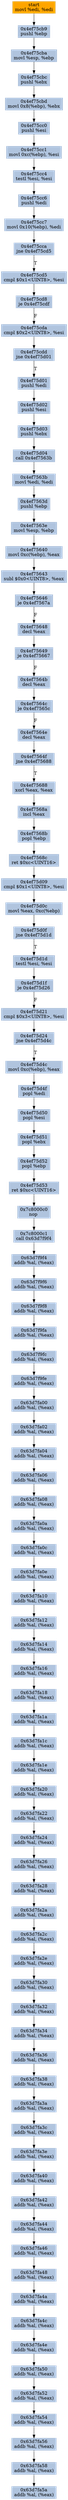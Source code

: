 digraph G {
node[shape=rectangle,style=filled,fillcolor=lightsteelblue,color=lightsteelblue]
bgcolor="transparent"
a0x4ef75cb7movl_edi_edi[label="start\nmovl %edi, %edi",color="lightgrey",fillcolor="orange"];
a0x4ef75cb9pushl_ebp[label="0x4ef75cb9\npushl %ebp"];
a0x4ef75cbamovl_esp_ebp[label="0x4ef75cba\nmovl %esp, %ebp"];
a0x4ef75cbcpushl_ebx[label="0x4ef75cbc\npushl %ebx"];
a0x4ef75cbdmovl_0x8ebp__ebx[label="0x4ef75cbd\nmovl 0x8(%ebp), %ebx"];
a0x4ef75cc0pushl_esi[label="0x4ef75cc0\npushl %esi"];
a0x4ef75cc1movl_0xcebp__esi[label="0x4ef75cc1\nmovl 0xc(%ebp), %esi"];
a0x4ef75cc4testl_esi_esi[label="0x4ef75cc4\ntestl %esi, %esi"];
a0x4ef75cc6pushl_edi[label="0x4ef75cc6\npushl %edi"];
a0x4ef75cc7movl_0x10ebp__edi[label="0x4ef75cc7\nmovl 0x10(%ebp), %edi"];
a0x4ef75ccajne_0x4ef75cd5[label="0x4ef75cca\njne 0x4ef75cd5"];
a0x4ef75cd5cmpl_0x1UINT8_esi[label="0x4ef75cd5\ncmpl $0x1<UINT8>, %esi"];
a0x4ef75cd8je_0x4ef75cdf[label="0x4ef75cd8\nje 0x4ef75cdf"];
a0x4ef75cdacmpl_0x2UINT8_esi[label="0x4ef75cda\ncmpl $0x2<UINT8>, %esi"];
a0x4ef75cddjne_0x4ef75d01[label="0x4ef75cdd\njne 0x4ef75d01"];
a0x4ef75d01pushl_edi[label="0x4ef75d01\npushl %edi"];
a0x4ef75d02pushl_esi[label="0x4ef75d02\npushl %esi"];
a0x4ef75d03pushl_ebx[label="0x4ef75d03\npushl %ebx"];
a0x4ef75d04call_0x4ef7563b[label="0x4ef75d04\ncall 0x4ef7563b"];
a0x4ef7563bmovl_edi_edi[label="0x4ef7563b\nmovl %edi, %edi"];
a0x4ef7563dpushl_ebp[label="0x4ef7563d\npushl %ebp"];
a0x4ef7563emovl_esp_ebp[label="0x4ef7563e\nmovl %esp, %ebp"];
a0x4ef75640movl_0xcebp__eax[label="0x4ef75640\nmovl 0xc(%ebp), %eax"];
a0x4ef75643subl_0x0UINT8_eax[label="0x4ef75643\nsubl $0x0<UINT8>, %eax"];
a0x4ef75646je_0x4ef7567a[label="0x4ef75646\nje 0x4ef7567a"];
a0x4ef75648decl_eax[label="0x4ef75648\ndecl %eax"];
a0x4ef75649je_0x4ef75667[label="0x4ef75649\nje 0x4ef75667"];
a0x4ef7564bdecl_eax[label="0x4ef7564b\ndecl %eax"];
a0x4ef7564cje_0x4ef7565c[label="0x4ef7564c\nje 0x4ef7565c"];
a0x4ef7564edecl_eax[label="0x4ef7564e\ndecl %eax"];
a0x4ef7564fjne_0x4ef75688[label="0x4ef7564f\njne 0x4ef75688"];
a0x4ef75688xorl_eax_eax[label="0x4ef75688\nxorl %eax, %eax"];
a0x4ef7568aincl_eax[label="0x4ef7568a\nincl %eax"];
a0x4ef7568bpopl_ebp[label="0x4ef7568b\npopl %ebp"];
a0x4ef7568cret_0xcUINT16[label="0x4ef7568c\nret $0xc<UINT16>"];
a0x4ef75d09cmpl_0x1UINT8_esi[label="0x4ef75d09\ncmpl $0x1<UINT8>, %esi"];
a0x4ef75d0cmovl_eax_0xcebp_[label="0x4ef75d0c\nmovl %eax, 0xc(%ebp)"];
a0x4ef75d0fjne_0x4ef75d1d[label="0x4ef75d0f\njne 0x4ef75d1d"];
a0x4ef75d1dtestl_esi_esi[label="0x4ef75d1d\ntestl %esi, %esi"];
a0x4ef75d1fje_0x4ef75d26[label="0x4ef75d1f\nje 0x4ef75d26"];
a0x4ef75d21cmpl_0x3UINT8_esi[label="0x4ef75d21\ncmpl $0x3<UINT8>, %esi"];
a0x4ef75d24jne_0x4ef75d4c[label="0x4ef75d24\njne 0x4ef75d4c"];
a0x4ef75d4cmovl_0xcebp__eax[label="0x4ef75d4c\nmovl 0xc(%ebp), %eax"];
a0x4ef75d4fpopl_edi[label="0x4ef75d4f\npopl %edi"];
a0x4ef75d50popl_esi[label="0x4ef75d50\npopl %esi"];
a0x4ef75d51popl_ebx[label="0x4ef75d51\npopl %ebx"];
a0x4ef75d52popl_ebp[label="0x4ef75d52\npopl %ebp"];
a0x4ef75d53ret_0xcUINT16[label="0x4ef75d53\nret $0xc<UINT16>"];
a0x7c8000c0nop_[label="0x7c8000c0\nnop "];
a0x7c8000c1call_0x63d7f9f4[label="0x7c8000c1\ncall 0x63d7f9f4"];
a0x63d7f9f4addb_al_eax_[label="0x63d7f9f4\naddb %al, (%eax)"];
a0x63d7f9f6addb_al_eax_[label="0x63d7f9f6\naddb %al, (%eax)"];
a0x63d7f9f8addb_al_eax_[label="0x63d7f9f8\naddb %al, (%eax)"];
a0x63d7f9faaddb_al_eax_[label="0x63d7f9fa\naddb %al, (%eax)"];
a0x63d7f9fcaddb_al_eax_[label="0x63d7f9fc\naddb %al, (%eax)"];
a0x63d7f9feaddb_al_eax_[label="0x63d7f9fe\naddb %al, (%eax)"];
a0x63d7fa00addb_al_eax_[label="0x63d7fa00\naddb %al, (%eax)"];
a0x63d7fa02addb_al_eax_[label="0x63d7fa02\naddb %al, (%eax)"];
a0x63d7fa04addb_al_eax_[label="0x63d7fa04\naddb %al, (%eax)"];
a0x63d7fa06addb_al_eax_[label="0x63d7fa06\naddb %al, (%eax)"];
a0x63d7fa08addb_al_eax_[label="0x63d7fa08\naddb %al, (%eax)"];
a0x63d7fa0aaddb_al_eax_[label="0x63d7fa0a\naddb %al, (%eax)"];
a0x63d7fa0caddb_al_eax_[label="0x63d7fa0c\naddb %al, (%eax)"];
a0x63d7fa0eaddb_al_eax_[label="0x63d7fa0e\naddb %al, (%eax)"];
a0x63d7fa10addb_al_eax_[label="0x63d7fa10\naddb %al, (%eax)"];
a0x63d7fa12addb_al_eax_[label="0x63d7fa12\naddb %al, (%eax)"];
a0x63d7fa14addb_al_eax_[label="0x63d7fa14\naddb %al, (%eax)"];
a0x63d7fa16addb_al_eax_[label="0x63d7fa16\naddb %al, (%eax)"];
a0x63d7fa18addb_al_eax_[label="0x63d7fa18\naddb %al, (%eax)"];
a0x63d7fa1aaddb_al_eax_[label="0x63d7fa1a\naddb %al, (%eax)"];
a0x63d7fa1caddb_al_eax_[label="0x63d7fa1c\naddb %al, (%eax)"];
a0x63d7fa1eaddb_al_eax_[label="0x63d7fa1e\naddb %al, (%eax)"];
a0x63d7fa20addb_al_eax_[label="0x63d7fa20\naddb %al, (%eax)"];
a0x63d7fa22addb_al_eax_[label="0x63d7fa22\naddb %al, (%eax)"];
a0x63d7fa24addb_al_eax_[label="0x63d7fa24\naddb %al, (%eax)"];
a0x63d7fa26addb_al_eax_[label="0x63d7fa26\naddb %al, (%eax)"];
a0x63d7fa28addb_al_eax_[label="0x63d7fa28\naddb %al, (%eax)"];
a0x63d7fa2aaddb_al_eax_[label="0x63d7fa2a\naddb %al, (%eax)"];
a0x63d7fa2caddb_al_eax_[label="0x63d7fa2c\naddb %al, (%eax)"];
a0x63d7fa2eaddb_al_eax_[label="0x63d7fa2e\naddb %al, (%eax)"];
a0x63d7fa30addb_al_eax_[label="0x63d7fa30\naddb %al, (%eax)"];
a0x63d7fa32addb_al_eax_[label="0x63d7fa32\naddb %al, (%eax)"];
a0x63d7fa34addb_al_eax_[label="0x63d7fa34\naddb %al, (%eax)"];
a0x63d7fa36addb_al_eax_[label="0x63d7fa36\naddb %al, (%eax)"];
a0x63d7fa38addb_al_eax_[label="0x63d7fa38\naddb %al, (%eax)"];
a0x63d7fa3aaddb_al_eax_[label="0x63d7fa3a\naddb %al, (%eax)"];
a0x63d7fa3caddb_al_eax_[label="0x63d7fa3c\naddb %al, (%eax)"];
a0x63d7fa3eaddb_al_eax_[label="0x63d7fa3e\naddb %al, (%eax)"];
a0x63d7fa40addb_al_eax_[label="0x63d7fa40\naddb %al, (%eax)"];
a0x63d7fa42addb_al_eax_[label="0x63d7fa42\naddb %al, (%eax)"];
a0x63d7fa44addb_al_eax_[label="0x63d7fa44\naddb %al, (%eax)"];
a0x63d7fa46addb_al_eax_[label="0x63d7fa46\naddb %al, (%eax)"];
a0x63d7fa48addb_al_eax_[label="0x63d7fa48\naddb %al, (%eax)"];
a0x63d7fa4aaddb_al_eax_[label="0x63d7fa4a\naddb %al, (%eax)"];
a0x63d7fa4caddb_al_eax_[label="0x63d7fa4c\naddb %al, (%eax)"];
a0x63d7fa4eaddb_al_eax_[label="0x63d7fa4e\naddb %al, (%eax)"];
a0x63d7fa50addb_al_eax_[label="0x63d7fa50\naddb %al, (%eax)"];
a0x63d7fa52addb_al_eax_[label="0x63d7fa52\naddb %al, (%eax)"];
a0x63d7fa54addb_al_eax_[label="0x63d7fa54\naddb %al, (%eax)"];
a0x63d7fa56addb_al_eax_[label="0x63d7fa56\naddb %al, (%eax)"];
a0x63d7fa58addb_al_eax_[label="0x63d7fa58\naddb %al, (%eax)"];
a0x63d7fa5aaddb_al_eax_[label="0x63d7fa5a\naddb %al, (%eax)"];
a0x4ef75cb7movl_edi_edi -> a0x4ef75cb9pushl_ebp [color="#000000"];
a0x4ef75cb9pushl_ebp -> a0x4ef75cbamovl_esp_ebp [color="#000000"];
a0x4ef75cbamovl_esp_ebp -> a0x4ef75cbcpushl_ebx [color="#000000"];
a0x4ef75cbcpushl_ebx -> a0x4ef75cbdmovl_0x8ebp__ebx [color="#000000"];
a0x4ef75cbdmovl_0x8ebp__ebx -> a0x4ef75cc0pushl_esi [color="#000000"];
a0x4ef75cc0pushl_esi -> a0x4ef75cc1movl_0xcebp__esi [color="#000000"];
a0x4ef75cc1movl_0xcebp__esi -> a0x4ef75cc4testl_esi_esi [color="#000000"];
a0x4ef75cc4testl_esi_esi -> a0x4ef75cc6pushl_edi [color="#000000"];
a0x4ef75cc6pushl_edi -> a0x4ef75cc7movl_0x10ebp__edi [color="#000000"];
a0x4ef75cc7movl_0x10ebp__edi -> a0x4ef75ccajne_0x4ef75cd5 [color="#000000"];
a0x4ef75ccajne_0x4ef75cd5 -> a0x4ef75cd5cmpl_0x1UINT8_esi [color="#000000",label="T"];
a0x4ef75cd5cmpl_0x1UINT8_esi -> a0x4ef75cd8je_0x4ef75cdf [color="#000000"];
a0x4ef75cd8je_0x4ef75cdf -> a0x4ef75cdacmpl_0x2UINT8_esi [color="#000000",label="F"];
a0x4ef75cdacmpl_0x2UINT8_esi -> a0x4ef75cddjne_0x4ef75d01 [color="#000000"];
a0x4ef75cddjne_0x4ef75d01 -> a0x4ef75d01pushl_edi [color="#000000",label="T"];
a0x4ef75d01pushl_edi -> a0x4ef75d02pushl_esi [color="#000000"];
a0x4ef75d02pushl_esi -> a0x4ef75d03pushl_ebx [color="#000000"];
a0x4ef75d03pushl_ebx -> a0x4ef75d04call_0x4ef7563b [color="#000000"];
a0x4ef75d04call_0x4ef7563b -> a0x4ef7563bmovl_edi_edi [color="#000000"];
a0x4ef7563bmovl_edi_edi -> a0x4ef7563dpushl_ebp [color="#000000"];
a0x4ef7563dpushl_ebp -> a0x4ef7563emovl_esp_ebp [color="#000000"];
a0x4ef7563emovl_esp_ebp -> a0x4ef75640movl_0xcebp__eax [color="#000000"];
a0x4ef75640movl_0xcebp__eax -> a0x4ef75643subl_0x0UINT8_eax [color="#000000"];
a0x4ef75643subl_0x0UINT8_eax -> a0x4ef75646je_0x4ef7567a [color="#000000"];
a0x4ef75646je_0x4ef7567a -> a0x4ef75648decl_eax [color="#000000",label="F"];
a0x4ef75648decl_eax -> a0x4ef75649je_0x4ef75667 [color="#000000"];
a0x4ef75649je_0x4ef75667 -> a0x4ef7564bdecl_eax [color="#000000",label="F"];
a0x4ef7564bdecl_eax -> a0x4ef7564cje_0x4ef7565c [color="#000000"];
a0x4ef7564cje_0x4ef7565c -> a0x4ef7564edecl_eax [color="#000000",label="F"];
a0x4ef7564edecl_eax -> a0x4ef7564fjne_0x4ef75688 [color="#000000"];
a0x4ef7564fjne_0x4ef75688 -> a0x4ef75688xorl_eax_eax [color="#000000",label="T"];
a0x4ef75688xorl_eax_eax -> a0x4ef7568aincl_eax [color="#000000"];
a0x4ef7568aincl_eax -> a0x4ef7568bpopl_ebp [color="#000000"];
a0x4ef7568bpopl_ebp -> a0x4ef7568cret_0xcUINT16 [color="#000000"];
a0x4ef7568cret_0xcUINT16 -> a0x4ef75d09cmpl_0x1UINT8_esi [color="#000000"];
a0x4ef75d09cmpl_0x1UINT8_esi -> a0x4ef75d0cmovl_eax_0xcebp_ [color="#000000"];
a0x4ef75d0cmovl_eax_0xcebp_ -> a0x4ef75d0fjne_0x4ef75d1d [color="#000000"];
a0x4ef75d0fjne_0x4ef75d1d -> a0x4ef75d1dtestl_esi_esi [color="#000000",label="T"];
a0x4ef75d1dtestl_esi_esi -> a0x4ef75d1fje_0x4ef75d26 [color="#000000"];
a0x4ef75d1fje_0x4ef75d26 -> a0x4ef75d21cmpl_0x3UINT8_esi [color="#000000",label="F"];
a0x4ef75d21cmpl_0x3UINT8_esi -> a0x4ef75d24jne_0x4ef75d4c [color="#000000"];
a0x4ef75d24jne_0x4ef75d4c -> a0x4ef75d4cmovl_0xcebp__eax [color="#000000",label="T"];
a0x4ef75d4cmovl_0xcebp__eax -> a0x4ef75d4fpopl_edi [color="#000000"];
a0x4ef75d4fpopl_edi -> a0x4ef75d50popl_esi [color="#000000"];
a0x4ef75d50popl_esi -> a0x4ef75d51popl_ebx [color="#000000"];
a0x4ef75d51popl_ebx -> a0x4ef75d52popl_ebp [color="#000000"];
a0x4ef75d52popl_ebp -> a0x4ef75d53ret_0xcUINT16 [color="#000000"];
a0x4ef75d53ret_0xcUINT16 -> a0x7c8000c0nop_ [color="#000000"];
a0x7c8000c0nop_ -> a0x7c8000c1call_0x63d7f9f4 [color="#000000"];
a0x7c8000c1call_0x63d7f9f4 -> a0x63d7f9f4addb_al_eax_ [color="#000000"];
a0x63d7f9f4addb_al_eax_ -> a0x63d7f9f6addb_al_eax_ [color="#000000"];
a0x63d7f9f6addb_al_eax_ -> a0x63d7f9f8addb_al_eax_ [color="#000000"];
a0x63d7f9f8addb_al_eax_ -> a0x63d7f9faaddb_al_eax_ [color="#000000"];
a0x63d7f9faaddb_al_eax_ -> a0x63d7f9fcaddb_al_eax_ [color="#000000"];
a0x63d7f9fcaddb_al_eax_ -> a0x63d7f9feaddb_al_eax_ [color="#000000"];
a0x63d7f9feaddb_al_eax_ -> a0x63d7fa00addb_al_eax_ [color="#000000"];
a0x63d7fa00addb_al_eax_ -> a0x63d7fa02addb_al_eax_ [color="#000000"];
a0x63d7fa02addb_al_eax_ -> a0x63d7fa04addb_al_eax_ [color="#000000"];
a0x63d7fa04addb_al_eax_ -> a0x63d7fa06addb_al_eax_ [color="#000000"];
a0x63d7fa06addb_al_eax_ -> a0x63d7fa08addb_al_eax_ [color="#000000"];
a0x63d7fa08addb_al_eax_ -> a0x63d7fa0aaddb_al_eax_ [color="#000000"];
a0x63d7fa0aaddb_al_eax_ -> a0x63d7fa0caddb_al_eax_ [color="#000000"];
a0x63d7fa0caddb_al_eax_ -> a0x63d7fa0eaddb_al_eax_ [color="#000000"];
a0x63d7fa0eaddb_al_eax_ -> a0x63d7fa10addb_al_eax_ [color="#000000"];
a0x63d7fa10addb_al_eax_ -> a0x63d7fa12addb_al_eax_ [color="#000000"];
a0x63d7fa12addb_al_eax_ -> a0x63d7fa14addb_al_eax_ [color="#000000"];
a0x63d7fa14addb_al_eax_ -> a0x63d7fa16addb_al_eax_ [color="#000000"];
a0x63d7fa16addb_al_eax_ -> a0x63d7fa18addb_al_eax_ [color="#000000"];
a0x63d7fa18addb_al_eax_ -> a0x63d7fa1aaddb_al_eax_ [color="#000000"];
a0x63d7fa1aaddb_al_eax_ -> a0x63d7fa1caddb_al_eax_ [color="#000000"];
a0x63d7fa1caddb_al_eax_ -> a0x63d7fa1eaddb_al_eax_ [color="#000000"];
a0x63d7fa1eaddb_al_eax_ -> a0x63d7fa20addb_al_eax_ [color="#000000"];
a0x63d7fa20addb_al_eax_ -> a0x63d7fa22addb_al_eax_ [color="#000000"];
a0x63d7fa22addb_al_eax_ -> a0x63d7fa24addb_al_eax_ [color="#000000"];
a0x63d7fa24addb_al_eax_ -> a0x63d7fa26addb_al_eax_ [color="#000000"];
a0x63d7fa26addb_al_eax_ -> a0x63d7fa28addb_al_eax_ [color="#000000"];
a0x63d7fa28addb_al_eax_ -> a0x63d7fa2aaddb_al_eax_ [color="#000000"];
a0x63d7fa2aaddb_al_eax_ -> a0x63d7fa2caddb_al_eax_ [color="#000000"];
a0x63d7fa2caddb_al_eax_ -> a0x63d7fa2eaddb_al_eax_ [color="#000000"];
a0x63d7fa2eaddb_al_eax_ -> a0x63d7fa30addb_al_eax_ [color="#000000"];
a0x63d7fa30addb_al_eax_ -> a0x63d7fa32addb_al_eax_ [color="#000000"];
a0x63d7fa32addb_al_eax_ -> a0x63d7fa34addb_al_eax_ [color="#000000"];
a0x63d7fa34addb_al_eax_ -> a0x63d7fa36addb_al_eax_ [color="#000000"];
a0x63d7fa36addb_al_eax_ -> a0x63d7fa38addb_al_eax_ [color="#000000"];
a0x63d7fa38addb_al_eax_ -> a0x63d7fa3aaddb_al_eax_ [color="#000000"];
a0x63d7fa3aaddb_al_eax_ -> a0x63d7fa3caddb_al_eax_ [color="#000000"];
a0x63d7fa3caddb_al_eax_ -> a0x63d7fa3eaddb_al_eax_ [color="#000000"];
a0x63d7fa3eaddb_al_eax_ -> a0x63d7fa40addb_al_eax_ [color="#000000"];
a0x63d7fa40addb_al_eax_ -> a0x63d7fa42addb_al_eax_ [color="#000000"];
a0x63d7fa42addb_al_eax_ -> a0x63d7fa44addb_al_eax_ [color="#000000"];
a0x63d7fa44addb_al_eax_ -> a0x63d7fa46addb_al_eax_ [color="#000000"];
a0x63d7fa46addb_al_eax_ -> a0x63d7fa48addb_al_eax_ [color="#000000"];
a0x63d7fa48addb_al_eax_ -> a0x63d7fa4aaddb_al_eax_ [color="#000000"];
a0x63d7fa4aaddb_al_eax_ -> a0x63d7fa4caddb_al_eax_ [color="#000000"];
a0x63d7fa4caddb_al_eax_ -> a0x63d7fa4eaddb_al_eax_ [color="#000000"];
a0x63d7fa4eaddb_al_eax_ -> a0x63d7fa50addb_al_eax_ [color="#000000"];
a0x63d7fa50addb_al_eax_ -> a0x63d7fa52addb_al_eax_ [color="#000000"];
a0x63d7fa52addb_al_eax_ -> a0x63d7fa54addb_al_eax_ [color="#000000"];
a0x63d7fa54addb_al_eax_ -> a0x63d7fa56addb_al_eax_ [color="#000000"];
a0x63d7fa56addb_al_eax_ -> a0x63d7fa58addb_al_eax_ [color="#000000"];
a0x63d7fa58addb_al_eax_ -> a0x63d7fa5aaddb_al_eax_ [color="#000000"];
}
